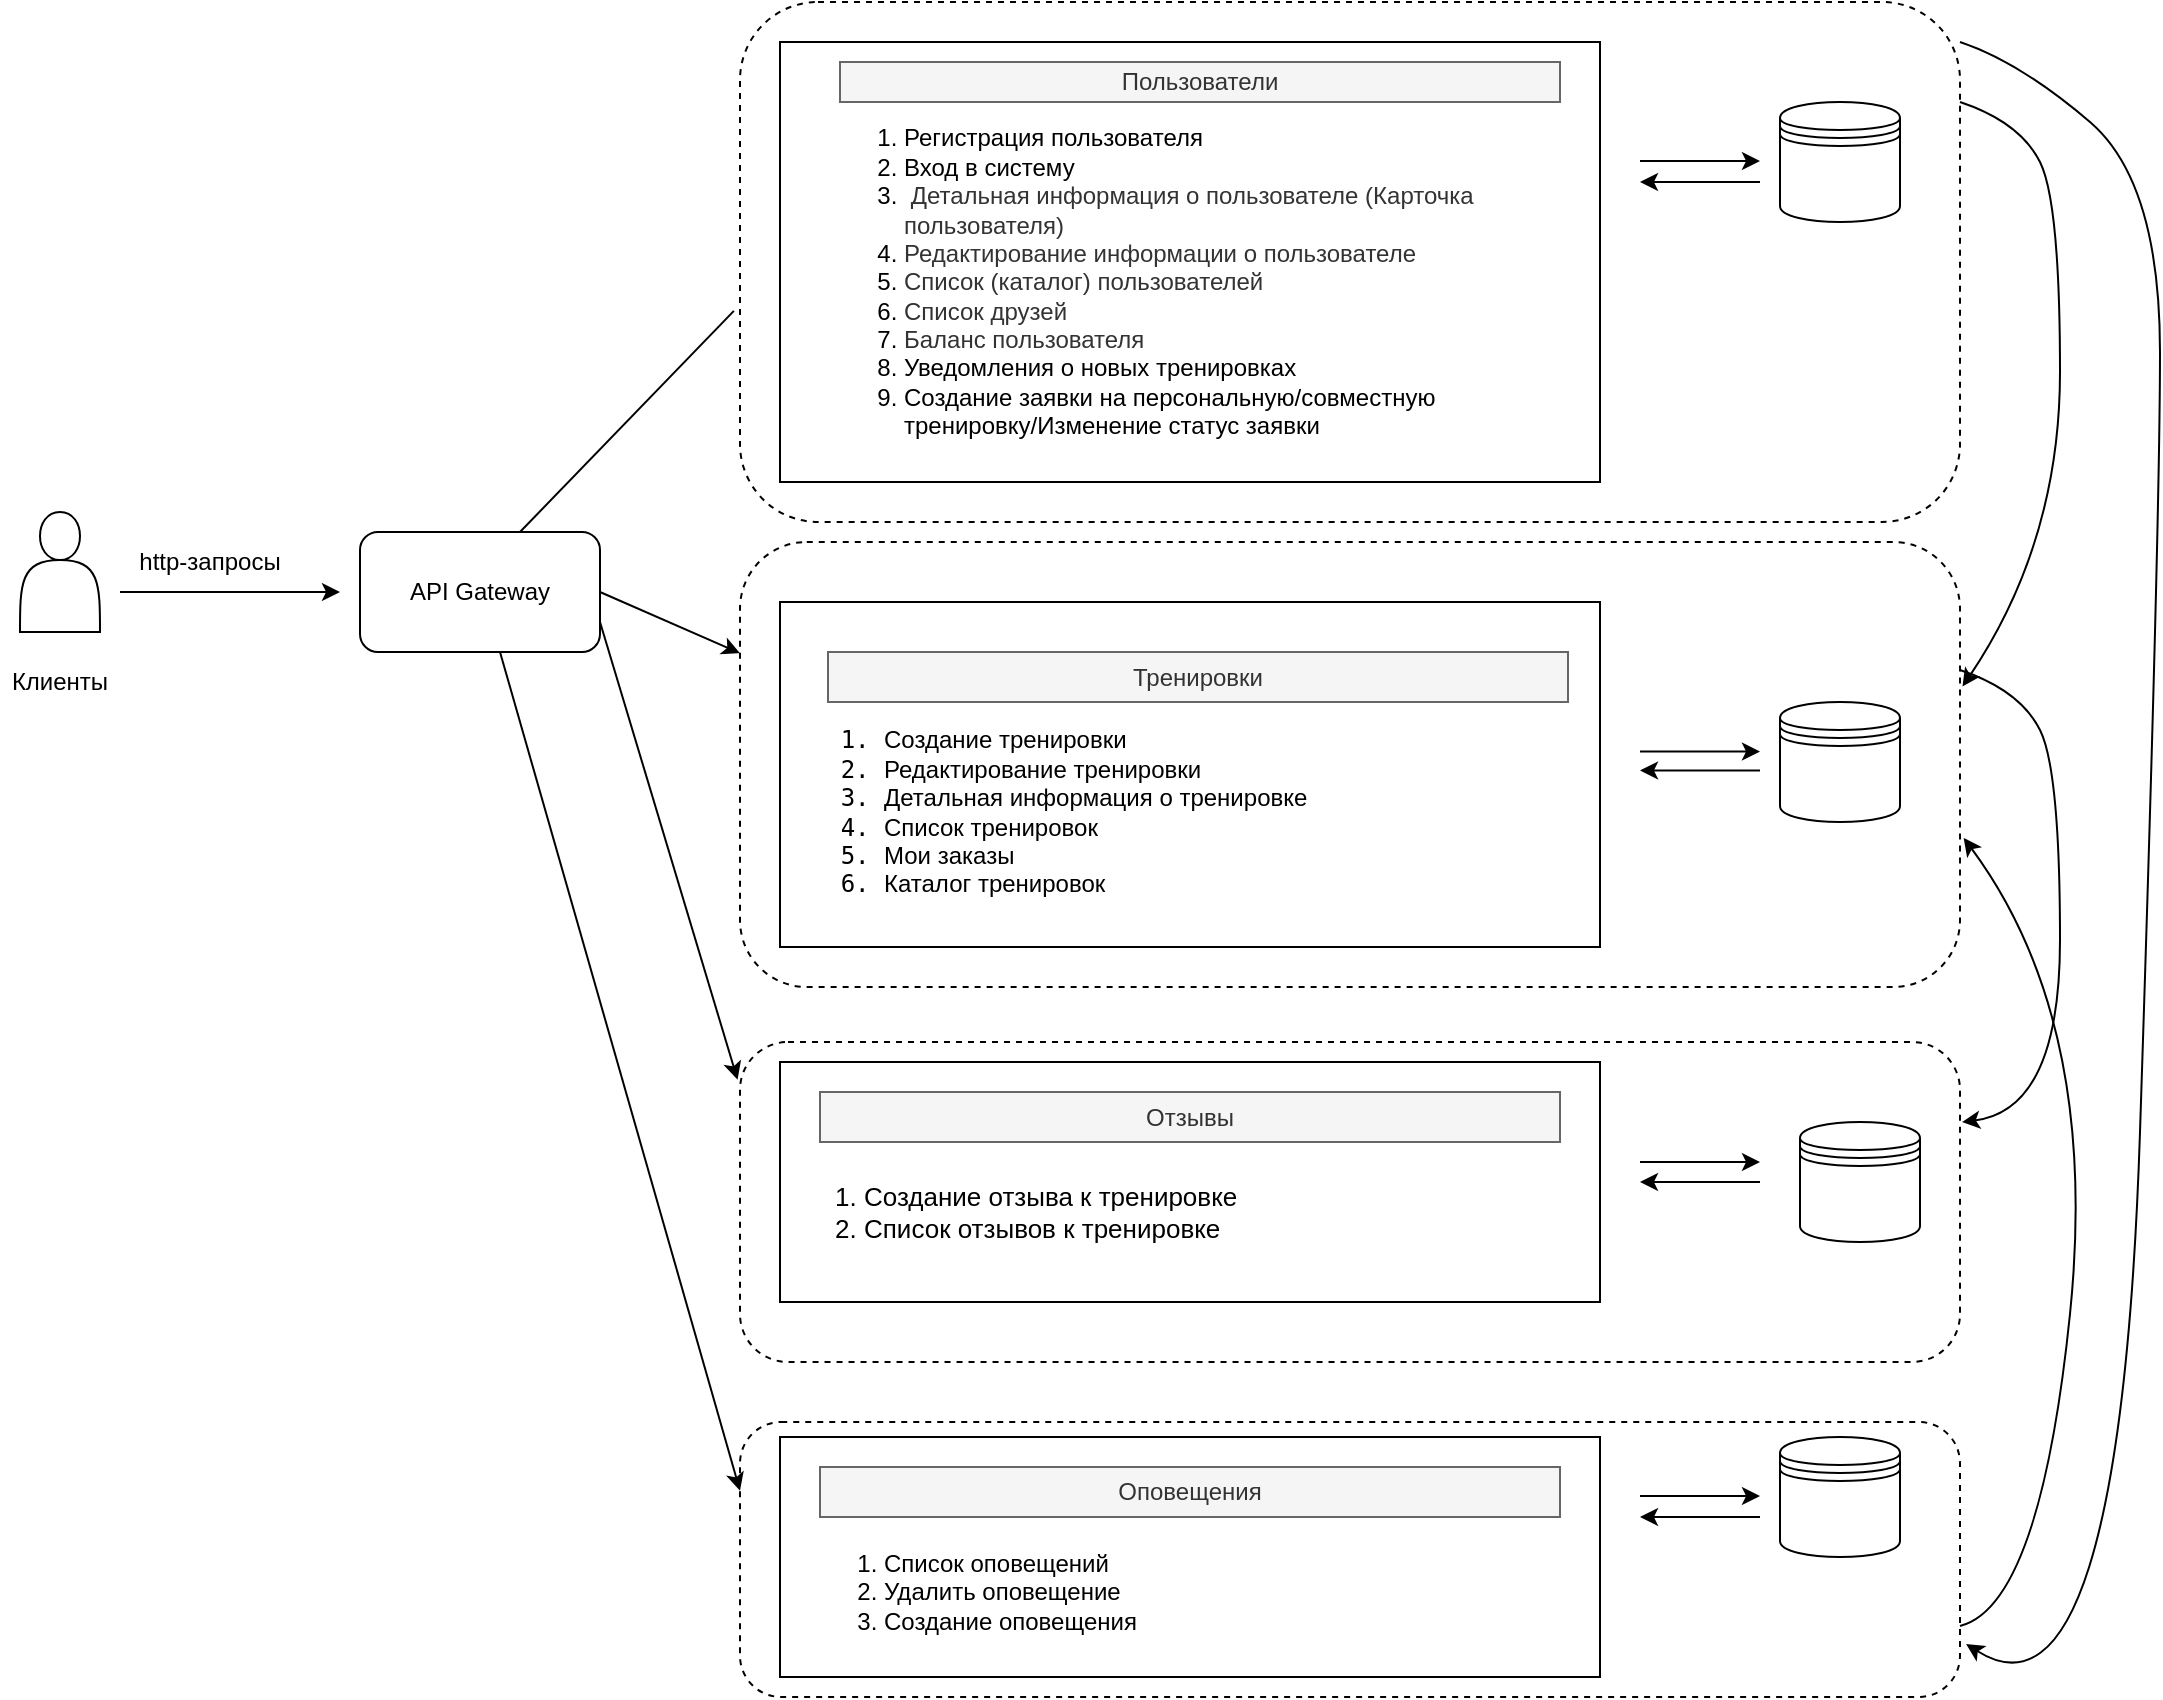<mxfile version="21.1.2" type="device">
  <diagram name="Страница 1" id="XTe5_oMRpUh_h1afdWbe">
    <mxGraphModel dx="1114" dy="608" grid="1" gridSize="10" guides="1" tooltips="1" connect="1" arrows="1" fold="1" page="1" pageScale="1" pageWidth="827" pageHeight="1169" math="0" shadow="0">
      <root>
        <mxCell id="0" />
        <mxCell id="1" parent="0" />
        <mxCell id="ZL0y2pUtj_KBu3IXw2RZ-33" value="" style="rounded=1;whiteSpace=wrap;html=1;fillColor=none;dashed=1;" vertex="1" parent="1">
          <mxGeometry x="370" y="730" width="610" height="137.5" as="geometry" />
        </mxCell>
        <mxCell id="ZL0y2pUtj_KBu3IXw2RZ-1" value="" style="rounded=1;whiteSpace=wrap;html=1;fillColor=none;dashed=1;" vertex="1" parent="1">
          <mxGeometry x="370" y="20" width="610" height="260" as="geometry" />
        </mxCell>
        <mxCell id="ZL0y2pUtj_KBu3IXw2RZ-2" value="" style="rounded=1;whiteSpace=wrap;html=1;fillColor=none;dashed=1;" vertex="1" parent="1">
          <mxGeometry x="370" y="290" width="610" height="222.5" as="geometry" />
        </mxCell>
        <mxCell id="ZL0y2pUtj_KBu3IXw2RZ-3" value="" style="rounded=1;whiteSpace=wrap;html=1;fillColor=none;dashed=1;" vertex="1" parent="1">
          <mxGeometry x="370" y="540" width="610" height="160" as="geometry" />
        </mxCell>
        <mxCell id="ZL0y2pUtj_KBu3IXw2RZ-4" value="" style="shape=actor;whiteSpace=wrap;html=1;" vertex="1" parent="1">
          <mxGeometry x="10" y="275" width="40" height="60" as="geometry" />
        </mxCell>
        <mxCell id="ZL0y2pUtj_KBu3IXw2RZ-5" value="Клиенты" style="text;strokeColor=none;align=center;fillColor=none;html=1;verticalAlign=middle;whiteSpace=wrap;rounded=0;" vertex="1" parent="1">
          <mxGeometry y="345" width="60" height="30" as="geometry" />
        </mxCell>
        <mxCell id="ZL0y2pUtj_KBu3IXw2RZ-6" value="" style="endArrow=classic;html=1;rounded=0;" edge="1" parent="1">
          <mxGeometry width="50" height="50" relative="1" as="geometry">
            <mxPoint x="60" y="315" as="sourcePoint" />
            <mxPoint x="170" y="315" as="targetPoint" />
          </mxGeometry>
        </mxCell>
        <mxCell id="ZL0y2pUtj_KBu3IXw2RZ-7" value="http-запросы" style="text;strokeColor=none;align=center;fillColor=none;html=1;verticalAlign=middle;whiteSpace=wrap;rounded=0;" vertex="1" parent="1">
          <mxGeometry x="50" y="285" width="110" height="30" as="geometry" />
        </mxCell>
        <mxCell id="ZL0y2pUtj_KBu3IXw2RZ-8" value="" style="rounded=1;whiteSpace=wrap;html=1;" vertex="1" parent="1">
          <mxGeometry x="180" y="285" width="120" height="60" as="geometry" />
        </mxCell>
        <mxCell id="ZL0y2pUtj_KBu3IXw2RZ-9" value="" style="rounded=0;whiteSpace=wrap;html=1;" vertex="1" parent="1">
          <mxGeometry x="390" y="40" width="410" height="220" as="geometry" />
        </mxCell>
        <mxCell id="ZL0y2pUtj_KBu3IXw2RZ-10" value="" style="rounded=0;whiteSpace=wrap;html=1;" vertex="1" parent="1">
          <mxGeometry x="390" y="320" width="410" height="172.5" as="geometry" />
        </mxCell>
        <mxCell id="ZL0y2pUtj_KBu3IXw2RZ-11" value="" style="rounded=0;whiteSpace=wrap;html=1;" vertex="1" parent="1">
          <mxGeometry x="390" y="550" width="410" height="120" as="geometry" />
        </mxCell>
        <mxCell id="ZL0y2pUtj_KBu3IXw2RZ-12" value="" style="shape=datastore;whiteSpace=wrap;html=1;" vertex="1" parent="1">
          <mxGeometry x="890" y="70" width="60" height="60" as="geometry" />
        </mxCell>
        <mxCell id="ZL0y2pUtj_KBu3IXw2RZ-13" value="" style="shape=datastore;whiteSpace=wrap;html=1;" vertex="1" parent="1">
          <mxGeometry x="890" y="370" width="60" height="60" as="geometry" />
        </mxCell>
        <mxCell id="ZL0y2pUtj_KBu3IXw2RZ-14" value="" style="shape=datastore;whiteSpace=wrap;html=1;" vertex="1" parent="1">
          <mxGeometry x="900" y="580" width="60" height="60" as="geometry" />
        </mxCell>
        <mxCell id="ZL0y2pUtj_KBu3IXw2RZ-15" value="" style="endArrow=classic;html=1;rounded=0;" edge="1" parent="1">
          <mxGeometry width="50" height="50" relative="1" as="geometry">
            <mxPoint x="820" y="99.5" as="sourcePoint" />
            <mxPoint x="880" y="99.5" as="targetPoint" />
          </mxGeometry>
        </mxCell>
        <mxCell id="ZL0y2pUtj_KBu3IXw2RZ-16" value="" style="endArrow=classic;html=1;rounded=0;" edge="1" parent="1">
          <mxGeometry width="50" height="50" relative="1" as="geometry">
            <mxPoint x="820" y="394.75" as="sourcePoint" />
            <mxPoint x="880" y="394.75" as="targetPoint" />
          </mxGeometry>
        </mxCell>
        <mxCell id="ZL0y2pUtj_KBu3IXw2RZ-17" value="" style="endArrow=classic;html=1;rounded=0;" edge="1" parent="1">
          <mxGeometry width="50" height="50" relative="1" as="geometry">
            <mxPoint x="820" y="600" as="sourcePoint" />
            <mxPoint x="880" y="600" as="targetPoint" />
          </mxGeometry>
        </mxCell>
        <mxCell id="ZL0y2pUtj_KBu3IXw2RZ-18" value="" style="endArrow=classic;html=1;rounded=0;" edge="1" parent="1">
          <mxGeometry width="50" height="50" relative="1" as="geometry">
            <mxPoint x="880" y="110" as="sourcePoint" />
            <mxPoint x="820" y="110" as="targetPoint" />
          </mxGeometry>
        </mxCell>
        <mxCell id="ZL0y2pUtj_KBu3IXw2RZ-19" value="" style="endArrow=classic;html=1;rounded=0;" edge="1" parent="1">
          <mxGeometry width="50" height="50" relative="1" as="geometry">
            <mxPoint x="880" y="404.25" as="sourcePoint" />
            <mxPoint x="820" y="404.25" as="targetPoint" />
          </mxGeometry>
        </mxCell>
        <mxCell id="ZL0y2pUtj_KBu3IXw2RZ-20" value="" style="endArrow=classic;html=1;rounded=0;" edge="1" parent="1">
          <mxGeometry width="50" height="50" relative="1" as="geometry">
            <mxPoint x="880" y="610" as="sourcePoint" />
            <mxPoint x="820" y="610" as="targetPoint" />
          </mxGeometry>
        </mxCell>
        <mxCell id="ZL0y2pUtj_KBu3IXw2RZ-21" value="Пользователи" style="text;align=center;html=1;verticalAlign=middle;whiteSpace=wrap;rounded=0;labelBorderColor=none;fillColor=#f5f5f5;fontColor=#333333;strokeColor=#666666;" vertex="1" parent="1">
          <mxGeometry x="420" y="50" width="360" height="20" as="geometry" />
        </mxCell>
        <mxCell id="ZL0y2pUtj_KBu3IXw2RZ-22" value="Тренировки" style="text;align=center;html=1;verticalAlign=middle;whiteSpace=wrap;rounded=0;labelBorderColor=none;fillColor=#f5f5f5;fontColor=#333333;strokeColor=#666666;" vertex="1" parent="1">
          <mxGeometry x="414" y="345" width="370" height="25" as="geometry" />
        </mxCell>
        <mxCell id="ZL0y2pUtj_KBu3IXw2RZ-23" value="Отзывы" style="text;align=center;html=1;verticalAlign=middle;whiteSpace=wrap;rounded=0;labelBorderColor=none;fillColor=#f5f5f5;fontColor=#333333;strokeColor=#666666;" vertex="1" parent="1">
          <mxGeometry x="410" y="565" width="370" height="25" as="geometry" />
        </mxCell>
        <mxCell id="ZL0y2pUtj_KBu3IXw2RZ-24" value="&lt;p style=&quot;font-size: 12px;&quot;&gt;&lt;/p&gt;&lt;ol style=&quot;font-size: 12px;&quot;&gt;&lt;li style=&quot;font-size: 12px;&quot;&gt;Регистрация пользователя&lt;br&gt;&lt;/li&gt;&lt;li style=&quot;font-size: 12px;&quot;&gt;Вход в систему&lt;/li&gt;&lt;li style=&quot;font-size: 12px;&quot;&gt;&lt;span style=&quot;background-color: rgb(255, 255, 255); color: rgb(51, 51, 51); font-family: &amp;quot;TT Norms Pro&amp;quot;, Arial, sans-serif; font-variant-ligatures: none; font-size: 12px;&quot;&gt;&amp;nbsp;Детальная информация о пользователе (Карточка пользователя)&lt;br&gt;&lt;/span&gt;&lt;/li&gt;&lt;li style=&quot;font-size: 12px;&quot;&gt;&lt;span style=&quot;background-color: rgb(255, 255, 255); color: rgb(51, 51, 51); font-family: &amp;quot;TT Norms Pro&amp;quot;, Arial, sans-serif; font-variant-ligatures: none; font-size: 12px;&quot;&gt;Редактирование информации о пользователе&lt;br&gt;&lt;/span&gt;&lt;/li&gt;&lt;li style=&quot;font-size: 12px;&quot;&gt;&lt;span style=&quot;background-color: rgb(255, 255, 255); color: rgb(51, 51, 51); font-family: &amp;quot;TT Norms Pro&amp;quot;, Arial, sans-serif; font-variant-ligatures: none; font-size: 12px;&quot;&gt;Список (каталог) пользователей&lt;br&gt;&lt;/span&gt;&lt;/li&gt;&lt;li style=&quot;font-size: 12px;&quot;&gt;&lt;span style=&quot;background-color: rgb(255, 255, 255); color: rgb(51, 51, 51); font-family: &amp;quot;TT Norms Pro&amp;quot;, Arial, sans-serif; font-variant-ligatures: none; font-size: 12px;&quot;&gt;Список друзей&lt;br&gt;&lt;/span&gt;&lt;/li&gt;&lt;li style=&quot;font-size: 12px;&quot;&gt;&lt;span style=&quot;background-color: rgb(255, 255, 255); color: rgb(51, 51, 51); font-family: &amp;quot;TT Norms Pro&amp;quot;, Arial, sans-serif; font-variant-ligatures: none; font-size: 12px;&quot;&gt;Баланс пользователя&lt;br&gt;&lt;/span&gt;&lt;/li&gt;&lt;li style=&quot;border-color: var(--border-color);&quot;&gt;Уведомления о новых тренировках&lt;/li&gt;&lt;li style=&quot;border-color: var(--border-color);&quot;&gt;Создание заявки на персональную/совместную тренировку/Изменение статус заявки&lt;/li&gt;&lt;/ol&gt;&lt;p style=&quot;font-size: 12px;&quot;&gt;&lt;/p&gt;" style="text;strokeColor=none;align=left;fillColor=none;html=1;verticalAlign=middle;whiteSpace=wrap;rounded=0;fontSize=12;" vertex="1" parent="1">
          <mxGeometry x="410" y="120" width="350" height="80" as="geometry" />
        </mxCell>
        <mxCell id="ZL0y2pUtj_KBu3IXw2RZ-25" value="&lt;p style=&quot;font-size: 12px;&quot;&gt;&lt;/p&gt;&lt;pre style=&quot;font-size: 12px;&quot;&gt;&lt;p style=&quot;font-size: 12px;&quot;&gt;&lt;/p&gt;&lt;p style=&quot;font-size: 12px;&quot;&gt;&lt;/p&gt;&lt;p style=&quot;font-size: 12px;&quot;&gt;&lt;/p&gt;&lt;ol style=&quot;font-size: 12px;&quot;&gt;&lt;li style=&quot;font-size: 12px;&quot;&gt;&lt;font face=&quot;Helvetica&quot;&gt;Создание тренировки&lt;br&gt;&lt;/font&gt;&lt;/li&gt;&lt;li style=&quot;font-size: 12px;&quot;&gt;&lt;font face=&quot;Helvetica&quot;&gt;Редактирование тренировки&lt;br&gt;&lt;/font&gt;&lt;/li&gt;&lt;li style=&quot;font-size: 12px;&quot;&gt;&lt;font face=&quot;Helvetica&quot;&gt;Детальная информация о тренировке&lt;br&gt;&lt;/font&gt;&lt;/li&gt;&lt;li style=&quot;font-size: 12px;&quot;&gt;&lt;font face=&quot;Helvetica&quot;&gt;Список тренировок&lt;br&gt;&lt;/font&gt;&lt;/li&gt;&lt;li style=&quot;font-size: 12px;&quot;&gt;&lt;font face=&quot;Helvetica&quot;&gt;Мои заказы&lt;/font&gt;&lt;/li&gt;&lt;li style=&quot;font-size: 12px;&quot;&gt;&lt;font face=&quot;Helvetica&quot;&gt;Каталог тренировок&lt;/font&gt;&lt;br&gt;&lt;/li&gt;&lt;/ol&gt;&lt;p style=&quot;font-size: 12px;&quot;&gt;&lt;/p&gt;&lt;p style=&quot;font-size: 12px;&quot;&gt;&lt;/p&gt;&lt;p style=&quot;font-size: 12px;&quot;&gt;&lt;/p&gt;&lt;/pre&gt;&lt;p style=&quot;font-size: 12px;&quot;&gt;&lt;/p&gt;&lt;div style=&quot;font-size: 12px;&quot;&gt;&lt;/div&gt;" style="text;strokeColor=none;align=left;fillColor=none;html=1;verticalAlign=middle;whiteSpace=wrap;rounded=0;fontSize=12;fontFamily=Helvetica;" vertex="1" parent="1">
          <mxGeometry x="400" y="410" width="390" height="30" as="geometry" />
        </mxCell>
        <mxCell id="ZL0y2pUtj_KBu3IXw2RZ-26" value="&lt;ol style=&quot;font-size: 13px;&quot;&gt;&lt;li style=&quot;border-color: var(--border-color); font-size: 13px;&quot;&gt;Создание отзыва к тренировке&lt;/li&gt;&lt;li style=&quot;border-color: var(--border-color); font-size: 13px;&quot;&gt;&lt;span style=&quot;border-color: var(--border-color); background-color: initial; font-size: 13px;&quot;&gt;Список отзывов к тренировке&lt;/span&gt;&lt;/li&gt;&lt;/ol&gt;" style="text;strokeColor=none;align=left;fillColor=none;html=1;verticalAlign=middle;whiteSpace=wrap;rounded=0;fontSize=13;" vertex="1" parent="1">
          <mxGeometry x="390" y="610" width="420" height="30" as="geometry" />
        </mxCell>
        <mxCell id="ZL0y2pUtj_KBu3IXw2RZ-27" value="" style="rounded=0;whiteSpace=wrap;html=1;" vertex="1" parent="1">
          <mxGeometry x="390" y="737.5" width="410" height="120" as="geometry" />
        </mxCell>
        <mxCell id="ZL0y2pUtj_KBu3IXw2RZ-28" value="" style="shape=datastore;whiteSpace=wrap;html=1;" vertex="1" parent="1">
          <mxGeometry x="890" y="737.5" width="60" height="60" as="geometry" />
        </mxCell>
        <mxCell id="ZL0y2pUtj_KBu3IXw2RZ-29" value="" style="endArrow=classic;html=1;rounded=0;" edge="1" parent="1">
          <mxGeometry width="50" height="50" relative="1" as="geometry">
            <mxPoint x="820" y="767" as="sourcePoint" />
            <mxPoint x="880" y="767" as="targetPoint" />
          </mxGeometry>
        </mxCell>
        <mxCell id="ZL0y2pUtj_KBu3IXw2RZ-30" value="" style="endArrow=classic;html=1;rounded=0;" edge="1" parent="1">
          <mxGeometry width="50" height="50" relative="1" as="geometry">
            <mxPoint x="880" y="777.5" as="sourcePoint" />
            <mxPoint x="820" y="777.5" as="targetPoint" />
          </mxGeometry>
        </mxCell>
        <mxCell id="ZL0y2pUtj_KBu3IXw2RZ-31" value="Оповещения" style="text;align=center;html=1;verticalAlign=middle;whiteSpace=wrap;rounded=0;labelBorderColor=none;fillColor=#f5f5f5;fontColor=#333333;strokeColor=#666666;" vertex="1" parent="1">
          <mxGeometry x="410" y="752.5" width="370" height="25" as="geometry" />
        </mxCell>
        <mxCell id="ZL0y2pUtj_KBu3IXw2RZ-32" value="&lt;ol&gt;&lt;li&gt;Список оповещений&lt;/li&gt;&lt;li&gt;Удалить оповещение&lt;br&gt;&lt;/li&gt;&lt;li&gt;Создание оповещения&lt;br&gt;&lt;/li&gt;&lt;/ol&gt;" style="text;strokeColor=none;align=left;fillColor=none;html=1;verticalAlign=middle;whiteSpace=wrap;rounded=0;" vertex="1" parent="1">
          <mxGeometry x="400" y="782.5" width="380" height="65" as="geometry" />
        </mxCell>
        <mxCell id="ZL0y2pUtj_KBu3IXw2RZ-34" value="" style="curved=1;endArrow=classic;html=1;rounded=0;entryX=1.002;entryY=0.325;entryDx=0;entryDy=0;entryPerimeter=0;" edge="1" parent="1" target="ZL0y2pUtj_KBu3IXw2RZ-2">
          <mxGeometry width="50" height="50" relative="1" as="geometry">
            <mxPoint x="980" y="70" as="sourcePoint" />
            <mxPoint x="990" y="300" as="targetPoint" />
            <Array as="points">
              <mxPoint x="980" y="70" />
              <mxPoint x="1010" y="80" />
              <mxPoint x="1030" y="120" />
              <mxPoint x="1030" y="290" />
            </Array>
          </mxGeometry>
        </mxCell>
        <mxCell id="ZL0y2pUtj_KBu3IXw2RZ-35" value="" style="curved=1;endArrow=classic;html=1;rounded=0;entryX=1.002;entryY=0.325;entryDx=0;entryDy=0;entryPerimeter=0;" edge="1" parent="1">
          <mxGeometry width="50" height="50" relative="1" as="geometry">
            <mxPoint x="980" y="354" as="sourcePoint" />
            <mxPoint x="981" y="580" as="targetPoint" />
            <Array as="points">
              <mxPoint x="980" y="354" />
              <mxPoint x="1010" y="364" />
              <mxPoint x="1030" y="404" />
              <mxPoint x="1030" y="574" />
            </Array>
          </mxGeometry>
        </mxCell>
        <mxCell id="ZL0y2pUtj_KBu3IXw2RZ-36" value="" style="curved=1;endArrow=classic;html=1;rounded=0;entryX=1.003;entryY=0.665;entryDx=0;entryDy=0;entryPerimeter=0;" edge="1" parent="1" target="ZL0y2pUtj_KBu3IXw2RZ-2">
          <mxGeometry width="50" height="50" relative="1" as="geometry">
            <mxPoint x="980" y="831.99" as="sourcePoint" />
            <mxPoint x="981.83" y="720" as="targetPoint" />
            <Array as="points">
              <mxPoint x="1020" y="821.99" />
              <mxPoint x="1050" y="530" />
            </Array>
          </mxGeometry>
        </mxCell>
        <mxCell id="ZL0y2pUtj_KBu3IXw2RZ-37" value="" style="curved=1;endArrow=classic;html=1;rounded=0;entryX=1.005;entryY=0.807;entryDx=0;entryDy=0;entryPerimeter=0;" edge="1" parent="1" target="ZL0y2pUtj_KBu3IXw2RZ-33">
          <mxGeometry width="50" height="50" relative="1" as="geometry">
            <mxPoint x="980" y="40" as="sourcePoint" />
            <mxPoint x="1070" y="690" as="targetPoint" />
            <Array as="points">
              <mxPoint x="980" y="40" />
              <mxPoint x="1010" y="50" />
              <mxPoint x="1080" y="110" />
              <mxPoint x="1080" y="280" />
              <mxPoint x="1060" y="890" />
            </Array>
          </mxGeometry>
        </mxCell>
        <mxCell id="ZL0y2pUtj_KBu3IXw2RZ-38" value="API Gateway" style="text;strokeColor=none;align=center;fillColor=none;html=1;verticalAlign=middle;whiteSpace=wrap;rounded=0;" vertex="1" parent="1">
          <mxGeometry x="190" y="300" width="100" height="30" as="geometry" />
        </mxCell>
        <mxCell id="ZL0y2pUtj_KBu3IXw2RZ-39" value="" style="endArrow=classic;html=1;rounded=0;entryX=0;entryY=0.25;entryDx=0;entryDy=0;" edge="1" parent="1" target="ZL0y2pUtj_KBu3IXw2RZ-2">
          <mxGeometry width="50" height="50" relative="1" as="geometry">
            <mxPoint x="300" y="315" as="sourcePoint" />
            <mxPoint x="350" y="265" as="targetPoint" />
          </mxGeometry>
        </mxCell>
        <mxCell id="ZL0y2pUtj_KBu3IXw2RZ-40" value="" style="endArrow=classic;html=1;rounded=0;entryX=-0.002;entryY=0.118;entryDx=0;entryDy=0;entryPerimeter=0;" edge="1" parent="1" target="ZL0y2pUtj_KBu3IXw2RZ-3">
          <mxGeometry width="50" height="50" relative="1" as="geometry">
            <mxPoint x="300" y="330" as="sourcePoint" />
            <mxPoint x="370" y="291" as="targetPoint" />
          </mxGeometry>
        </mxCell>
        <mxCell id="ZL0y2pUtj_KBu3IXw2RZ-41" value="" style="endArrow=classic;html=1;rounded=0;entryX=0;entryY=0.25;entryDx=0;entryDy=0;exitX=0.75;exitY=1;exitDx=0;exitDy=0;" edge="1" parent="1" target="ZL0y2pUtj_KBu3IXw2RZ-33">
          <mxGeometry width="50" height="50" relative="1" as="geometry">
            <mxPoint x="250" y="345" as="sourcePoint" />
            <mxPoint x="350" y="708" as="targetPoint" />
          </mxGeometry>
        </mxCell>
        <mxCell id="ZL0y2pUtj_KBu3IXw2RZ-42" value="" style="endArrow=none;html=1;rounded=0;entryX=-0.005;entryY=0.594;entryDx=0;entryDy=0;entryPerimeter=0;jumpStyle=none;" edge="1" parent="1" target="ZL0y2pUtj_KBu3IXw2RZ-1">
          <mxGeometry width="50" height="50" relative="1" as="geometry">
            <mxPoint x="260" y="285" as="sourcePoint" />
            <mxPoint x="310" y="235" as="targetPoint" />
          </mxGeometry>
        </mxCell>
      </root>
    </mxGraphModel>
  </diagram>
</mxfile>
